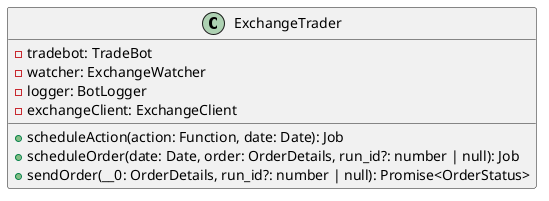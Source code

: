 @startuml
class ExchangeTrader {
    -tradebot: TradeBot
    -watcher: ExchangeWatcher
    -logger: BotLogger
    -exchangeClient: ExchangeClient
    +scheduleAction(action: Function, date: Date): Job
    +scheduleOrder(date: Date, order: OrderDetails, run_id?: number | null): Job
    +sendOrder(__0: OrderDetails, run_id?: number | null): Promise<OrderStatus>
}

@enduml
